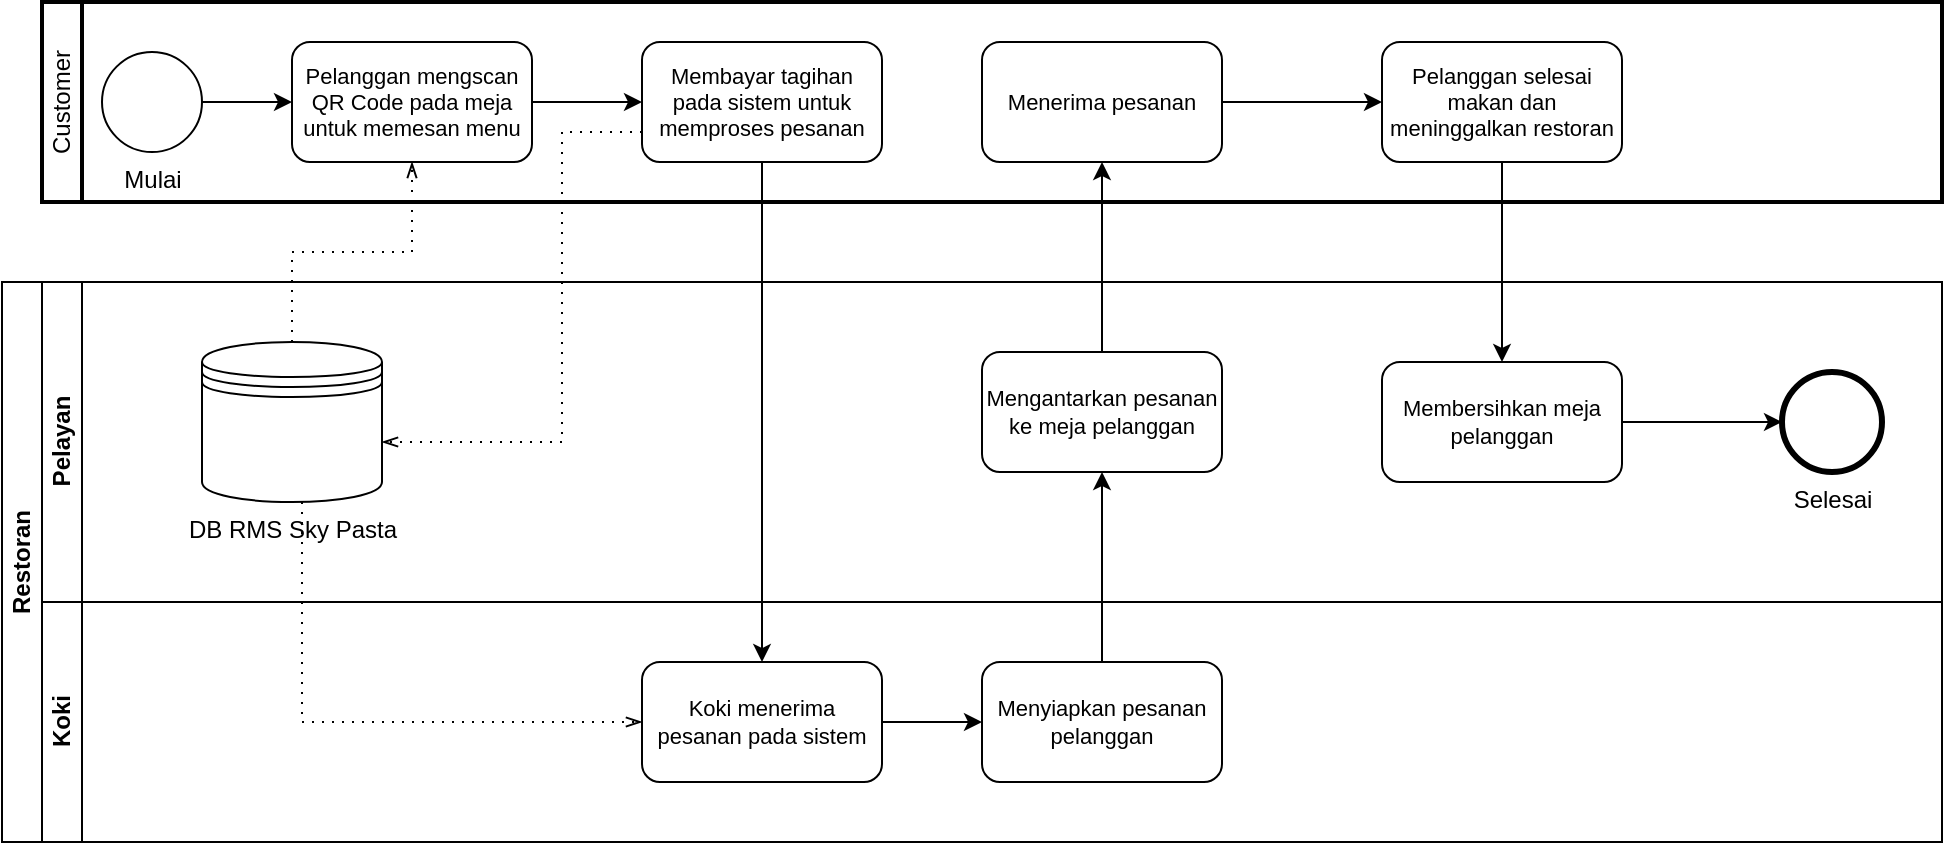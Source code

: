 <mxfile version="22.1.11" type="github">
  <diagram name="Halaman-1" id="i3JQDfPPFMKxobNz1dpM">
    <mxGraphModel dx="880" dy="468" grid="1" gridSize="10" guides="1" tooltips="1" connect="1" arrows="1" fold="1" page="1" pageScale="1" pageWidth="827" pageHeight="1169" math="0" shadow="0">
      <root>
        <mxCell id="0" />
        <mxCell id="1" parent="0" />
        <mxCell id="ryuFMUzXGLNaZ2MQO3V0-1" value="Restoran" style="swimlane;html=1;childLayout=stackLayout;resizeParent=1;resizeParentMax=0;horizontal=0;startSize=20;horizontalStack=0;whiteSpace=wrap;" vertex="1" parent="1">
          <mxGeometry x="30" y="180" width="970" height="280" as="geometry" />
        </mxCell>
        <mxCell id="ryuFMUzXGLNaZ2MQO3V0-2" value="Pelayan" style="swimlane;html=1;startSize=20;horizontal=0;" vertex="1" parent="ryuFMUzXGLNaZ2MQO3V0-1">
          <mxGeometry x="20" width="950" height="160" as="geometry" />
        </mxCell>
        <mxCell id="ryuFMUzXGLNaZ2MQO3V0-15" value="Mengantarkan pesanan ke meja pelanggan" style="rounded=1;whiteSpace=wrap;html=1;fontSize=11;labelBackgroundColor=#ffffff;" vertex="1" parent="ryuFMUzXGLNaZ2MQO3V0-2">
          <mxGeometry x="470" y="35" width="120" height="60" as="geometry" />
        </mxCell>
        <mxCell id="ryuFMUzXGLNaZ2MQO3V0-26" value="" style="edgeStyle=orthogonalEdgeStyle;rounded=0;orthogonalLoop=1;jettySize=auto;html=1;" edge="1" parent="ryuFMUzXGLNaZ2MQO3V0-2" source="ryuFMUzXGLNaZ2MQO3V0-22" target="ryuFMUzXGLNaZ2MQO3V0-25">
          <mxGeometry relative="1" as="geometry" />
        </mxCell>
        <mxCell id="ryuFMUzXGLNaZ2MQO3V0-22" value="Membersihkan meja pelanggan" style="rounded=1;whiteSpace=wrap;html=1;fontSize=11;labelBackgroundColor=#ffffff;" vertex="1" parent="ryuFMUzXGLNaZ2MQO3V0-2">
          <mxGeometry x="670" y="40" width="120" height="60" as="geometry" />
        </mxCell>
        <mxCell id="ryuFMUzXGLNaZ2MQO3V0-25" value="Selesai" style="points=[[0.145,0.145,0],[0.5,0,0],[0.855,0.145,0],[1,0.5,0],[0.855,0.855,0],[0.5,1,0],[0.145,0.855,0],[0,0.5,0]];shape=mxgraph.bpmn.event;html=1;verticalLabelPosition=bottom;labelBackgroundColor=#ffffff;verticalAlign=top;align=center;perimeter=ellipsePerimeter;outlineConnect=0;aspect=fixed;outline=end;symbol=terminate2;" vertex="1" parent="ryuFMUzXGLNaZ2MQO3V0-2">
          <mxGeometry x="870" y="45" width="50" height="50" as="geometry" />
        </mxCell>
        <mxCell id="ryuFMUzXGLNaZ2MQO3V0-27" value="DB RMS Sky Pasta" style="shape=datastore;html=1;labelPosition=center;verticalLabelPosition=bottom;align=center;verticalAlign=top;" vertex="1" parent="ryuFMUzXGLNaZ2MQO3V0-2">
          <mxGeometry x="80" y="30" width="90" height="80" as="geometry" />
        </mxCell>
        <mxCell id="ryuFMUzXGLNaZ2MQO3V0-3" value="Koki" style="swimlane;html=1;startSize=20;horizontal=0;" vertex="1" parent="ryuFMUzXGLNaZ2MQO3V0-1">
          <mxGeometry x="20" y="160" width="950" height="120" as="geometry" />
        </mxCell>
        <mxCell id="ryuFMUzXGLNaZ2MQO3V0-14" value="" style="edgeStyle=orthogonalEdgeStyle;rounded=0;orthogonalLoop=1;jettySize=auto;html=1;" edge="1" parent="ryuFMUzXGLNaZ2MQO3V0-3" source="ryuFMUzXGLNaZ2MQO3V0-11" target="ryuFMUzXGLNaZ2MQO3V0-13">
          <mxGeometry relative="1" as="geometry" />
        </mxCell>
        <mxCell id="ryuFMUzXGLNaZ2MQO3V0-11" value="Koki menerima pesanan pada sistem" style="rounded=1;whiteSpace=wrap;html=1;fontSize=11;labelBackgroundColor=#ffffff;" vertex="1" parent="ryuFMUzXGLNaZ2MQO3V0-3">
          <mxGeometry x="300" y="30" width="120" height="60" as="geometry" />
        </mxCell>
        <mxCell id="ryuFMUzXGLNaZ2MQO3V0-13" value="Menyiapkan pesanan pelanggan" style="rounded=1;whiteSpace=wrap;html=1;fontSize=11;labelBackgroundColor=#ffffff;" vertex="1" parent="ryuFMUzXGLNaZ2MQO3V0-3">
          <mxGeometry x="470" y="30" width="120" height="60" as="geometry" />
        </mxCell>
        <mxCell id="ryuFMUzXGLNaZ2MQO3V0-16" value="" style="edgeStyle=orthogonalEdgeStyle;rounded=0;orthogonalLoop=1;jettySize=auto;html=1;" edge="1" parent="ryuFMUzXGLNaZ2MQO3V0-1" source="ryuFMUzXGLNaZ2MQO3V0-13" target="ryuFMUzXGLNaZ2MQO3V0-15">
          <mxGeometry relative="1" as="geometry" />
        </mxCell>
        <mxCell id="ryuFMUzXGLNaZ2MQO3V0-31" value="" style="edgeStyle=elbowEdgeStyle;fontSize=12;html=1;endFill=0;startFill=0;endSize=6;startSize=6;dashed=1;dashPattern=1 4;endArrow=openThin;startArrow=none;rounded=0;exitX=0.5;exitY=1;exitDx=0;exitDy=0;entryX=0;entryY=0.5;entryDx=0;entryDy=0;" edge="1" parent="ryuFMUzXGLNaZ2MQO3V0-1" source="ryuFMUzXGLNaZ2MQO3V0-27" target="ryuFMUzXGLNaZ2MQO3V0-11">
          <mxGeometry width="160" relative="1" as="geometry">
            <mxPoint x="280" y="70" as="sourcePoint" />
            <mxPoint x="440" y="70" as="targetPoint" />
            <Array as="points">
              <mxPoint x="150" y="190" />
            </Array>
          </mxGeometry>
        </mxCell>
        <mxCell id="ryuFMUzXGLNaZ2MQO3V0-5" value="Customer" style="swimlane;html=1;startSize=20;fontStyle=0;collapsible=0;horizontal=0;swimlaneLine=1;swimlaneFillColor=#ffffff;strokeWidth=2;whiteSpace=wrap;" vertex="1" parent="1">
          <mxGeometry x="50" y="40" width="950" height="100" as="geometry" />
        </mxCell>
        <mxCell id="ryuFMUzXGLNaZ2MQO3V0-8" value="" style="edgeStyle=orthogonalEdgeStyle;rounded=0;orthogonalLoop=1;jettySize=auto;html=1;" edge="1" parent="ryuFMUzXGLNaZ2MQO3V0-5" source="ryuFMUzXGLNaZ2MQO3V0-6" target="ryuFMUzXGLNaZ2MQO3V0-7">
          <mxGeometry relative="1" as="geometry" />
        </mxCell>
        <mxCell id="ryuFMUzXGLNaZ2MQO3V0-6" value="Mulai" style="points=[[0.145,0.145,0],[0.5,0,0],[0.855,0.145,0],[1,0.5,0],[0.855,0.855,0],[0.5,1,0],[0.145,0.855,0],[0,0.5,0]];shape=mxgraph.bpmn.event;html=1;verticalLabelPosition=bottom;labelBackgroundColor=#ffffff;verticalAlign=top;align=center;perimeter=ellipsePerimeter;outlineConnect=0;aspect=fixed;outline=standard;symbol=general;" vertex="1" parent="ryuFMUzXGLNaZ2MQO3V0-5">
          <mxGeometry x="30" y="25" width="50" height="50" as="geometry" />
        </mxCell>
        <mxCell id="ryuFMUzXGLNaZ2MQO3V0-10" value="" style="edgeStyle=orthogonalEdgeStyle;rounded=0;orthogonalLoop=1;jettySize=auto;html=1;" edge="1" parent="ryuFMUzXGLNaZ2MQO3V0-5" source="ryuFMUzXGLNaZ2MQO3V0-7" target="ryuFMUzXGLNaZ2MQO3V0-9">
          <mxGeometry relative="1" as="geometry" />
        </mxCell>
        <mxCell id="ryuFMUzXGLNaZ2MQO3V0-7" value="Pelanggan mengscan QR Code pada meja untuk memesan menu" style="rounded=1;whiteSpace=wrap;html=1;verticalAlign=middle;labelBackgroundColor=#ffffff;labelPosition=center;verticalLabelPosition=middle;align=center;fontSize=11;" vertex="1" parent="ryuFMUzXGLNaZ2MQO3V0-5">
          <mxGeometry x="125" y="20" width="120" height="60" as="geometry" />
        </mxCell>
        <mxCell id="ryuFMUzXGLNaZ2MQO3V0-9" value="Membayar tagihan pada sistem untuk memproses pesanan" style="rounded=1;whiteSpace=wrap;html=1;fontSize=11;labelBackgroundColor=#ffffff;" vertex="1" parent="ryuFMUzXGLNaZ2MQO3V0-5">
          <mxGeometry x="300" y="20" width="120" height="60" as="geometry" />
        </mxCell>
        <mxCell id="ryuFMUzXGLNaZ2MQO3V0-21" value="" style="edgeStyle=orthogonalEdgeStyle;rounded=0;orthogonalLoop=1;jettySize=auto;html=1;" edge="1" parent="ryuFMUzXGLNaZ2MQO3V0-5" source="ryuFMUzXGLNaZ2MQO3V0-17" target="ryuFMUzXGLNaZ2MQO3V0-20">
          <mxGeometry relative="1" as="geometry" />
        </mxCell>
        <mxCell id="ryuFMUzXGLNaZ2MQO3V0-17" value="Menerima pesanan" style="rounded=1;whiteSpace=wrap;html=1;fontSize=11;labelBackgroundColor=#ffffff;" vertex="1" parent="ryuFMUzXGLNaZ2MQO3V0-5">
          <mxGeometry x="470" y="20" width="120" height="60" as="geometry" />
        </mxCell>
        <mxCell id="ryuFMUzXGLNaZ2MQO3V0-20" value="Pelanggan selesai makan dan meninggalkan restoran" style="rounded=1;whiteSpace=wrap;html=1;fontSize=11;labelBackgroundColor=#ffffff;" vertex="1" parent="ryuFMUzXGLNaZ2MQO3V0-5">
          <mxGeometry x="670" y="20" width="120" height="60" as="geometry" />
        </mxCell>
        <mxCell id="ryuFMUzXGLNaZ2MQO3V0-12" value="" style="edgeStyle=orthogonalEdgeStyle;rounded=0;orthogonalLoop=1;jettySize=auto;html=1;" edge="1" parent="1" source="ryuFMUzXGLNaZ2MQO3V0-9" target="ryuFMUzXGLNaZ2MQO3V0-11">
          <mxGeometry relative="1" as="geometry" />
        </mxCell>
        <mxCell id="ryuFMUzXGLNaZ2MQO3V0-18" value="" style="edgeStyle=orthogonalEdgeStyle;rounded=0;orthogonalLoop=1;jettySize=auto;html=1;" edge="1" parent="1" source="ryuFMUzXGLNaZ2MQO3V0-15" target="ryuFMUzXGLNaZ2MQO3V0-17">
          <mxGeometry relative="1" as="geometry" />
        </mxCell>
        <mxCell id="ryuFMUzXGLNaZ2MQO3V0-23" value="" style="edgeStyle=orthogonalEdgeStyle;rounded=0;orthogonalLoop=1;jettySize=auto;html=1;" edge="1" parent="1" source="ryuFMUzXGLNaZ2MQO3V0-20" target="ryuFMUzXGLNaZ2MQO3V0-22">
          <mxGeometry relative="1" as="geometry" />
        </mxCell>
        <mxCell id="ryuFMUzXGLNaZ2MQO3V0-28" value="" style="edgeStyle=elbowEdgeStyle;fontSize=12;html=1;endFill=0;startFill=0;endSize=6;startSize=6;dashed=1;dashPattern=1 4;endArrow=openThin;startArrow=none;rounded=0;exitX=0.5;exitY=0;exitDx=0;exitDy=0;entryX=0.5;entryY=1;entryDx=0;entryDy=0;elbow=vertical;" edge="1" parent="1" source="ryuFMUzXGLNaZ2MQO3V0-27" target="ryuFMUzXGLNaZ2MQO3V0-7">
          <mxGeometry width="160" relative="1" as="geometry">
            <mxPoint x="310" y="250" as="sourcePoint" />
            <mxPoint x="470" y="250" as="targetPoint" />
          </mxGeometry>
        </mxCell>
        <mxCell id="ryuFMUzXGLNaZ2MQO3V0-30" value="" style="edgeStyle=elbowEdgeStyle;fontSize=12;html=1;endFill=0;startFill=0;endSize=6;startSize=6;dashed=1;dashPattern=1 4;endArrow=openThin;startArrow=none;rounded=0;entryX=1;entryY=0.625;entryDx=0;entryDy=0;elbow=horizontal;entryPerimeter=0;exitX=0;exitY=0.75;exitDx=0;exitDy=0;" edge="1" parent="1" source="ryuFMUzXGLNaZ2MQO3V0-9" target="ryuFMUzXGLNaZ2MQO3V0-27">
          <mxGeometry width="160" relative="1" as="geometry">
            <mxPoint x="340" y="100" as="sourcePoint" />
            <mxPoint x="470" y="250" as="targetPoint" />
            <Array as="points">
              <mxPoint x="310" y="190" />
            </Array>
          </mxGeometry>
        </mxCell>
      </root>
    </mxGraphModel>
  </diagram>
</mxfile>
